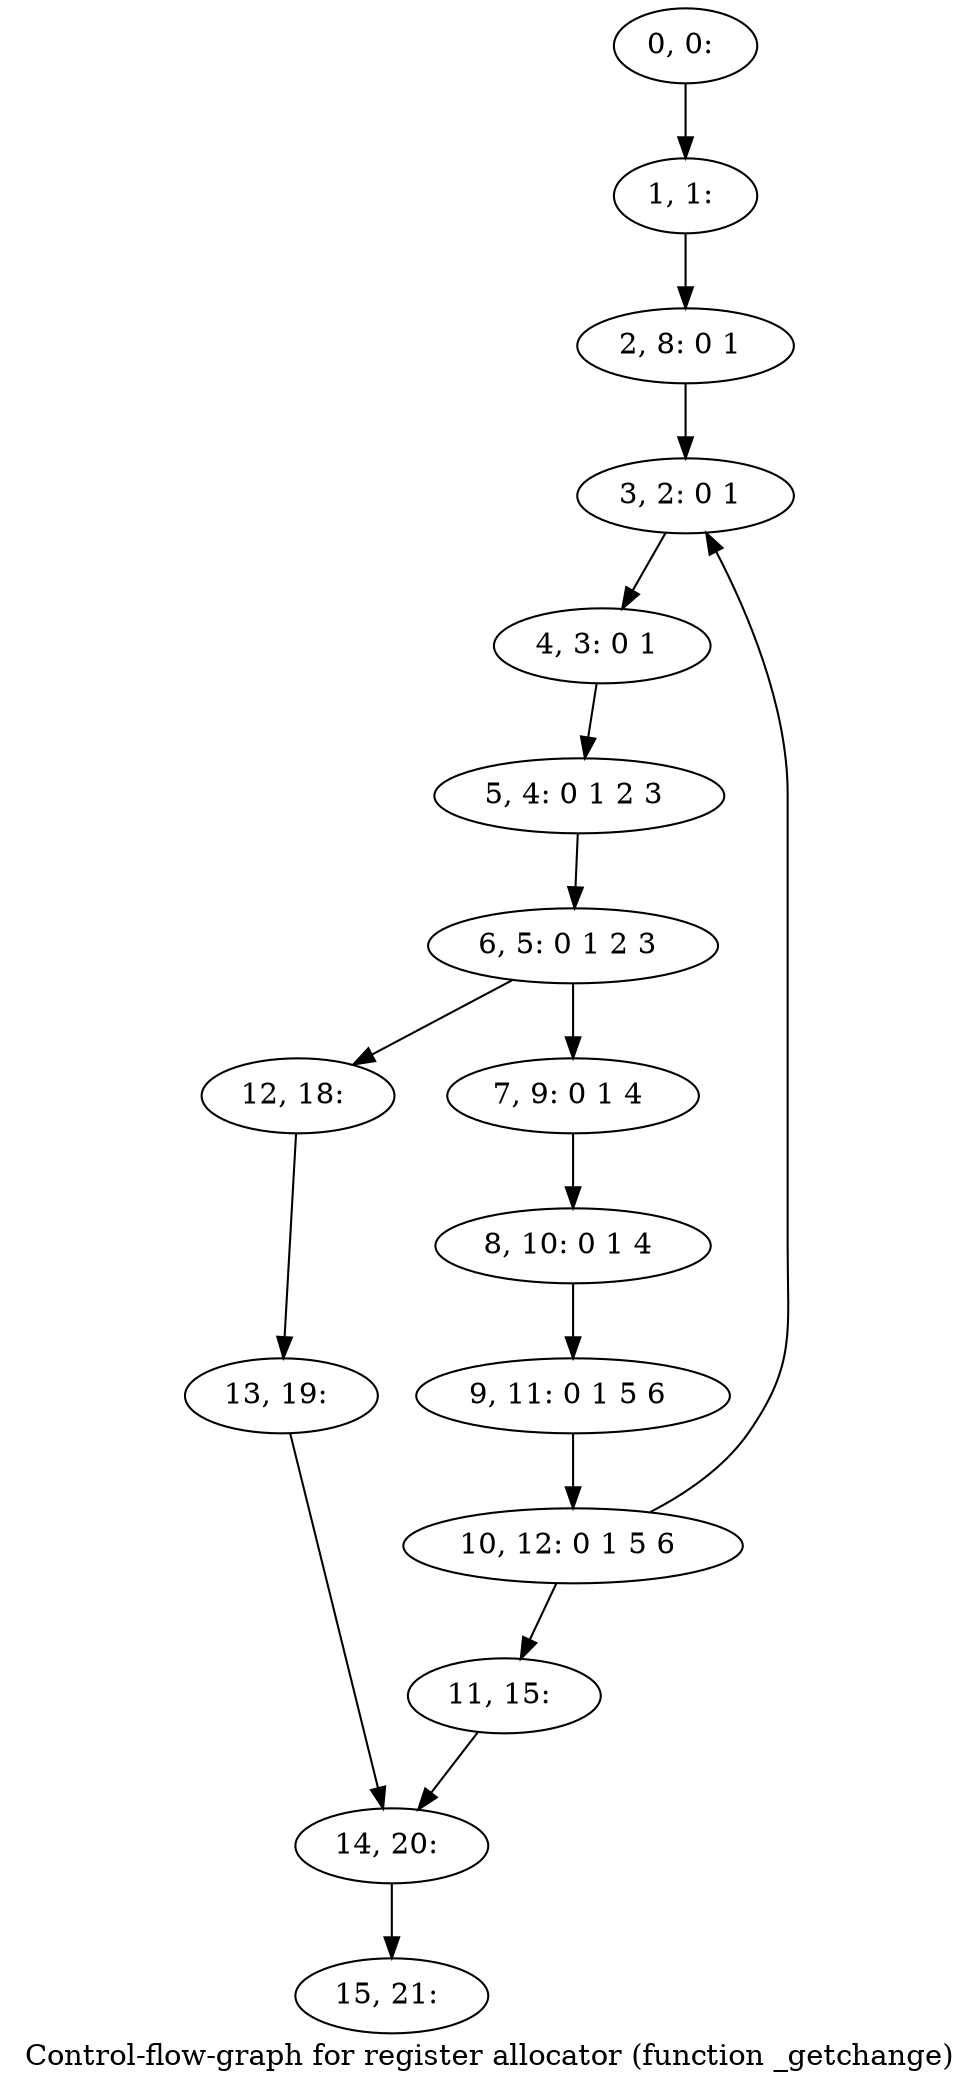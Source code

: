 digraph G {
graph [label="Control-flow-graph for register allocator (function _getchange)"]
0[label="0, 0: "];
1[label="1, 1: "];
2[label="2, 8: 0 1 "];
3[label="3, 2: 0 1 "];
4[label="4, 3: 0 1 "];
5[label="5, 4: 0 1 2 3 "];
6[label="6, 5: 0 1 2 3 "];
7[label="7, 9: 0 1 4 "];
8[label="8, 10: 0 1 4 "];
9[label="9, 11: 0 1 5 6 "];
10[label="10, 12: 0 1 5 6 "];
11[label="11, 15: "];
12[label="12, 18: "];
13[label="13, 19: "];
14[label="14, 20: "];
15[label="15, 21: "];
0->1 ;
1->2 ;
2->3 ;
3->4 ;
4->5 ;
5->6 ;
6->7 ;
6->12 ;
7->8 ;
8->9 ;
9->10 ;
10->11 ;
10->3 ;
11->14 ;
12->13 ;
13->14 ;
14->15 ;
}
